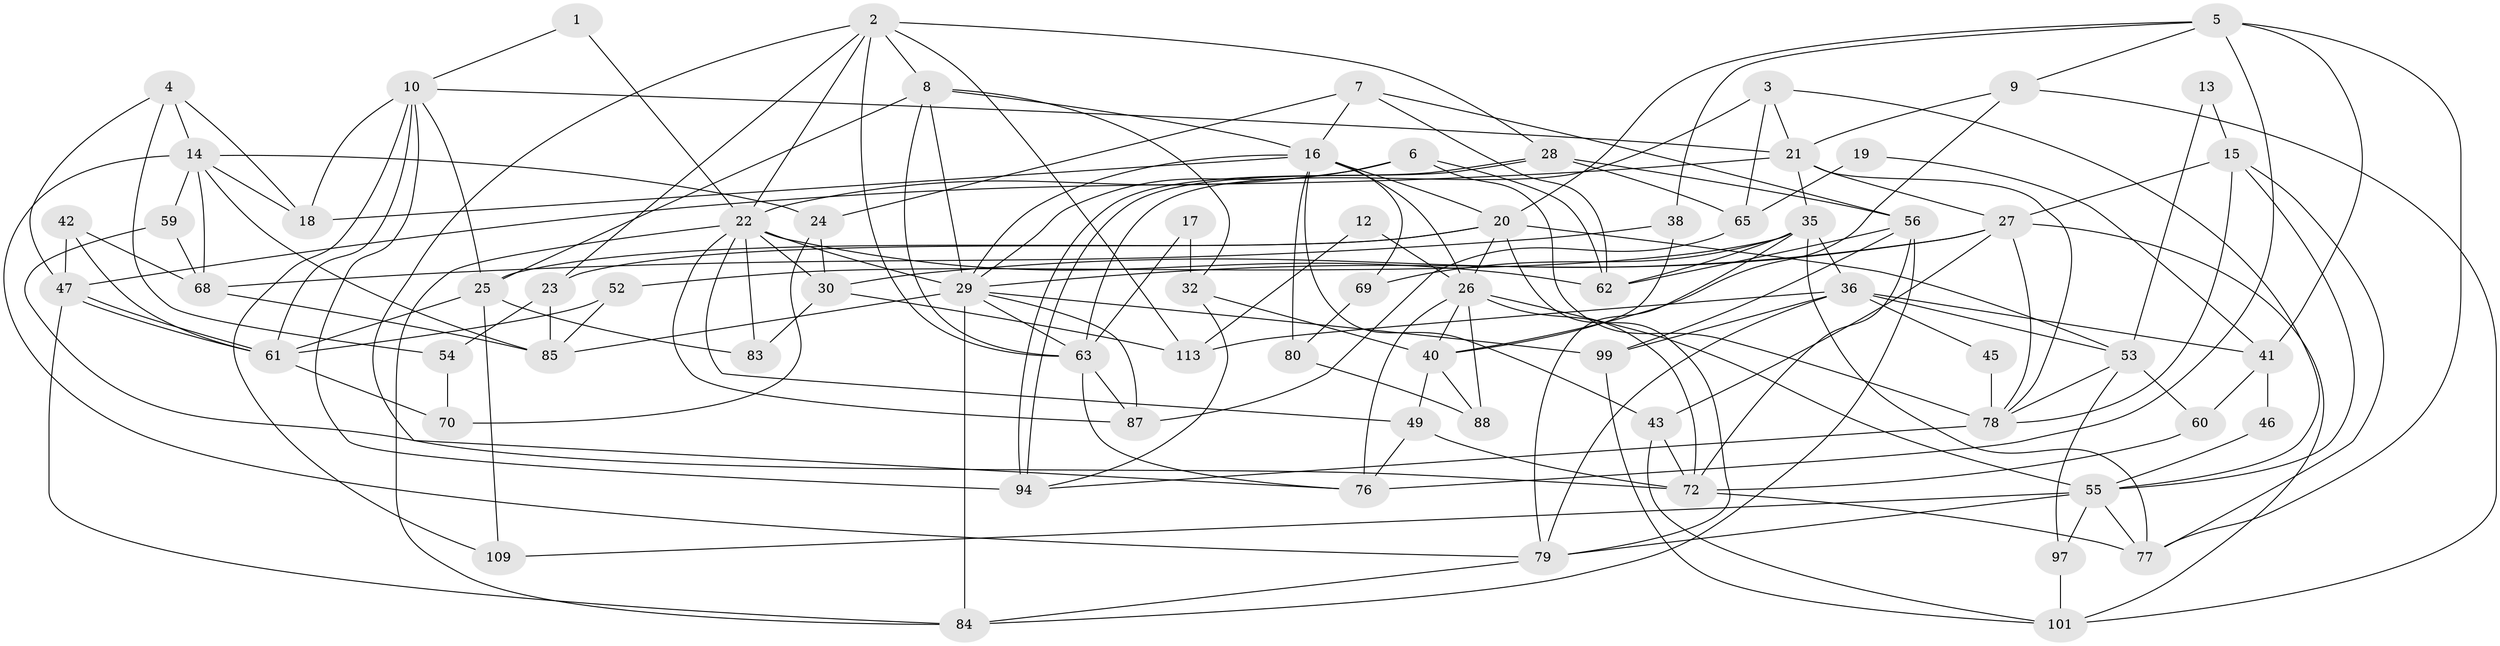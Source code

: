 // original degree distribution, {2: 0.12389380530973451, 6: 0.12389380530973451, 4: 0.2743362831858407, 3: 0.2743362831858407, 5: 0.168141592920354, 7: 0.035398230088495575}
// Generated by graph-tools (version 1.1) at 2025/11/02/27/25 16:11:24]
// undirected, 72 vertices, 175 edges
graph export_dot {
graph [start="1"]
  node [color=gray90,style=filled];
  1;
  2 [super="+44"];
  3 [super="+33"];
  4 [super="+66"];
  5 [super="+102"];
  6 [super="+104"];
  7 [super="+48"];
  8 [super="+11"];
  9;
  10 [super="+110"];
  12;
  13;
  14 [super="+34"];
  15 [super="+57"];
  16 [super="+37"];
  17;
  18 [super="+31"];
  19;
  20 [super="+100"];
  21 [super="+106"];
  22 [super="+71"];
  23;
  24;
  25 [super="+51"];
  26 [super="+39"];
  27 [super="+50"];
  28 [super="+95"];
  29 [super="+107"];
  30 [super="+105"];
  32 [super="+67"];
  35 [super="+73"];
  36 [super="+58"];
  38 [super="+98"];
  40 [super="+93"];
  41 [super="+64"];
  42;
  43;
  45;
  46;
  47;
  49;
  52 [super="+75"];
  53 [super="+111"];
  54 [super="+91"];
  55 [super="+89"];
  56 [super="+82"];
  59;
  60;
  61 [super="+112"];
  62 [super="+86"];
  63 [super="+96"];
  65;
  68;
  69;
  70;
  72 [super="+74"];
  76;
  77 [super="+81"];
  78 [super="+92"];
  79 [super="+90"];
  80;
  83;
  84 [super="+103"];
  85;
  87;
  88;
  94;
  97;
  99;
  101 [super="+108"];
  109;
  113;
  1 -- 22;
  1 -- 10;
  2 -- 76;
  2 -- 8;
  2 -- 23;
  2 -- 28;
  2 -- 63 [weight=2];
  2 -- 113;
  2 -- 22;
  3 -- 63;
  3 -- 65;
  3 -- 21;
  3 -- 55;
  4 -- 47;
  4 -- 14 [weight=2];
  4 -- 54 [weight=2];
  4 -- 18;
  5 -- 9;
  5 -- 20;
  5 -- 76;
  5 -- 41;
  5 -- 77;
  5 -- 38;
  6 -- 62;
  6 -- 22;
  6 -- 29;
  6 -- 78;
  7 -- 62;
  7 -- 56;
  7 -- 24;
  7 -- 16;
  8 -- 16;
  8 -- 25;
  8 -- 32;
  8 -- 29;
  8 -- 63;
  9 -- 40;
  9 -- 21;
  9 -- 101;
  10 -- 21;
  10 -- 18 [weight=2];
  10 -- 94;
  10 -- 109;
  10 -- 25;
  10 -- 61;
  12 -- 113;
  12 -- 26;
  13 -- 15;
  13 -- 53;
  14 -- 85;
  14 -- 18;
  14 -- 68;
  14 -- 24;
  14 -- 59;
  14 -- 79;
  15 -- 55;
  15 -- 27;
  15 -- 77;
  15 -- 78;
  16 -- 80;
  16 -- 69;
  16 -- 43;
  16 -- 18;
  16 -- 20;
  16 -- 26;
  16 -- 29;
  17 -- 32;
  17 -- 63;
  19 -- 65;
  19 -- 41;
  20 -- 23;
  20 -- 25;
  20 -- 79;
  20 -- 26;
  20 -- 53;
  21 -- 47;
  21 -- 35;
  21 -- 27;
  21 -- 78;
  22 -- 87;
  22 -- 29;
  22 -- 84;
  22 -- 49;
  22 -- 83;
  22 -- 62;
  22 -- 30;
  23 -- 85;
  23 -- 54;
  24 -- 70;
  24 -- 30;
  25 -- 83;
  25 -- 109;
  25 -- 61;
  26 -- 55;
  26 -- 88;
  26 -- 76;
  26 -- 72;
  26 -- 40;
  27 -- 29;
  27 -- 78;
  27 -- 30;
  27 -- 101;
  27 -- 43;
  28 -- 94;
  28 -- 94;
  28 -- 65;
  28 -- 56;
  29 -- 85;
  29 -- 99;
  29 -- 87;
  29 -- 63;
  29 -- 84;
  30 -- 113;
  30 -- 83;
  32 -- 94;
  32 -- 40;
  35 -- 69;
  35 -- 36;
  35 -- 79;
  35 -- 62;
  35 -- 77;
  35 -- 52;
  36 -- 113 [weight=2];
  36 -- 45;
  36 -- 79;
  36 -- 99;
  36 -- 41;
  36 -- 53;
  38 -- 68;
  38 -- 40;
  40 -- 49;
  40 -- 88;
  41 -- 46;
  41 -- 60;
  42 -- 47;
  42 -- 68;
  42 -- 61;
  43 -- 72;
  43 -- 101;
  45 -- 78;
  46 -- 55;
  47 -- 61;
  47 -- 61;
  47 -- 84;
  49 -- 72;
  49 -- 76;
  52 -- 85;
  52 -- 61;
  53 -- 78;
  53 -- 97;
  53 -- 60;
  54 -- 70;
  55 -- 97;
  55 -- 77;
  55 -- 109;
  55 -- 79;
  56 -- 72;
  56 -- 99;
  56 -- 62 [weight=2];
  56 -- 84;
  59 -- 68;
  59 -- 72;
  60 -- 72;
  61 -- 70;
  63 -- 76;
  63 -- 87;
  65 -- 87;
  68 -- 85;
  69 -- 80;
  72 -- 77;
  78 -- 94;
  79 -- 84;
  80 -- 88;
  97 -- 101;
  99 -- 101;
}
